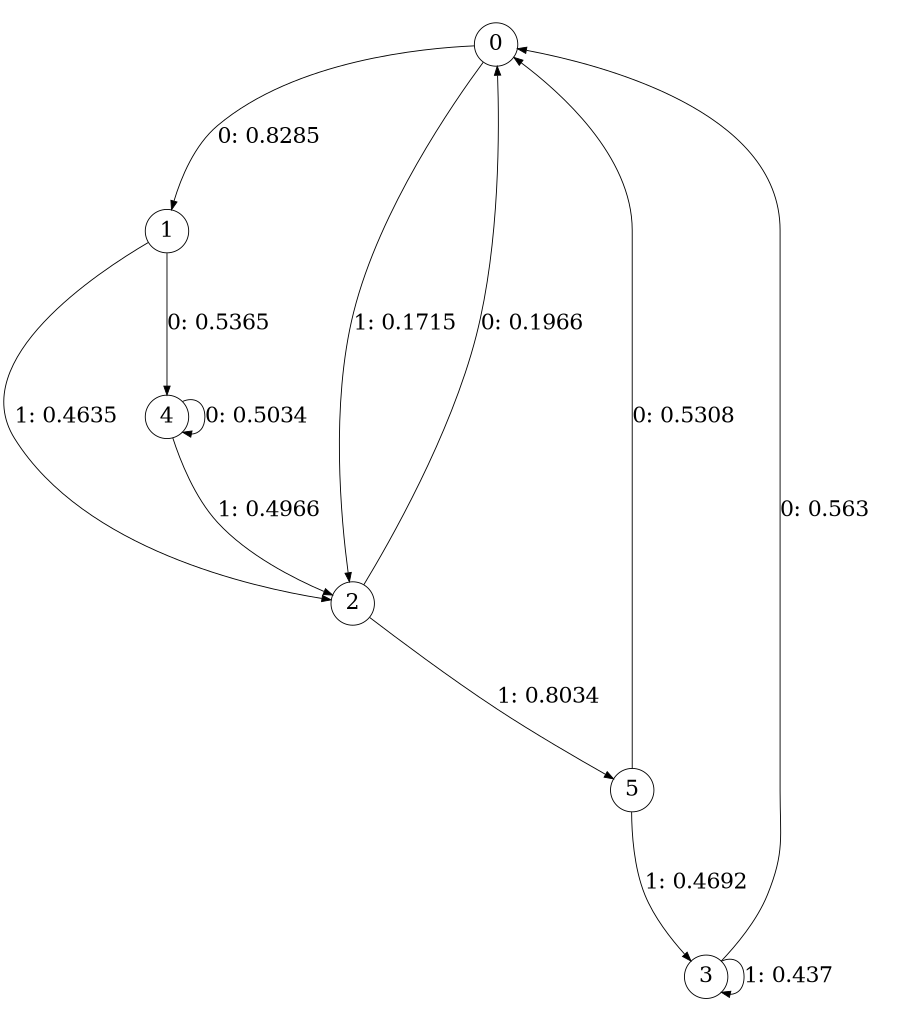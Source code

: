 digraph "ch11randomL3" {
size = "6,8.5";
ratio = "fill";
node [shape = circle];
node [fontsize = 24];
edge [fontsize = 24];
0 -> 1 [label = "0: 0.8285   "];
0 -> 2 [label = "1: 0.1715   "];
1 -> 4 [label = "0: 0.5365   "];
1 -> 2 [label = "1: 0.4635   "];
2 -> 0 [label = "0: 0.1966   "];
2 -> 5 [label = "1: 0.8034   "];
3 -> 0 [label = "0: 0.563    "];
3 -> 3 [label = "1: 0.437    "];
4 -> 4 [label = "0: 0.5034   "];
4 -> 2 [label = "1: 0.4966   "];
5 -> 0 [label = "0: 0.5308   "];
5 -> 3 [label = "1: 0.4692   "];
}